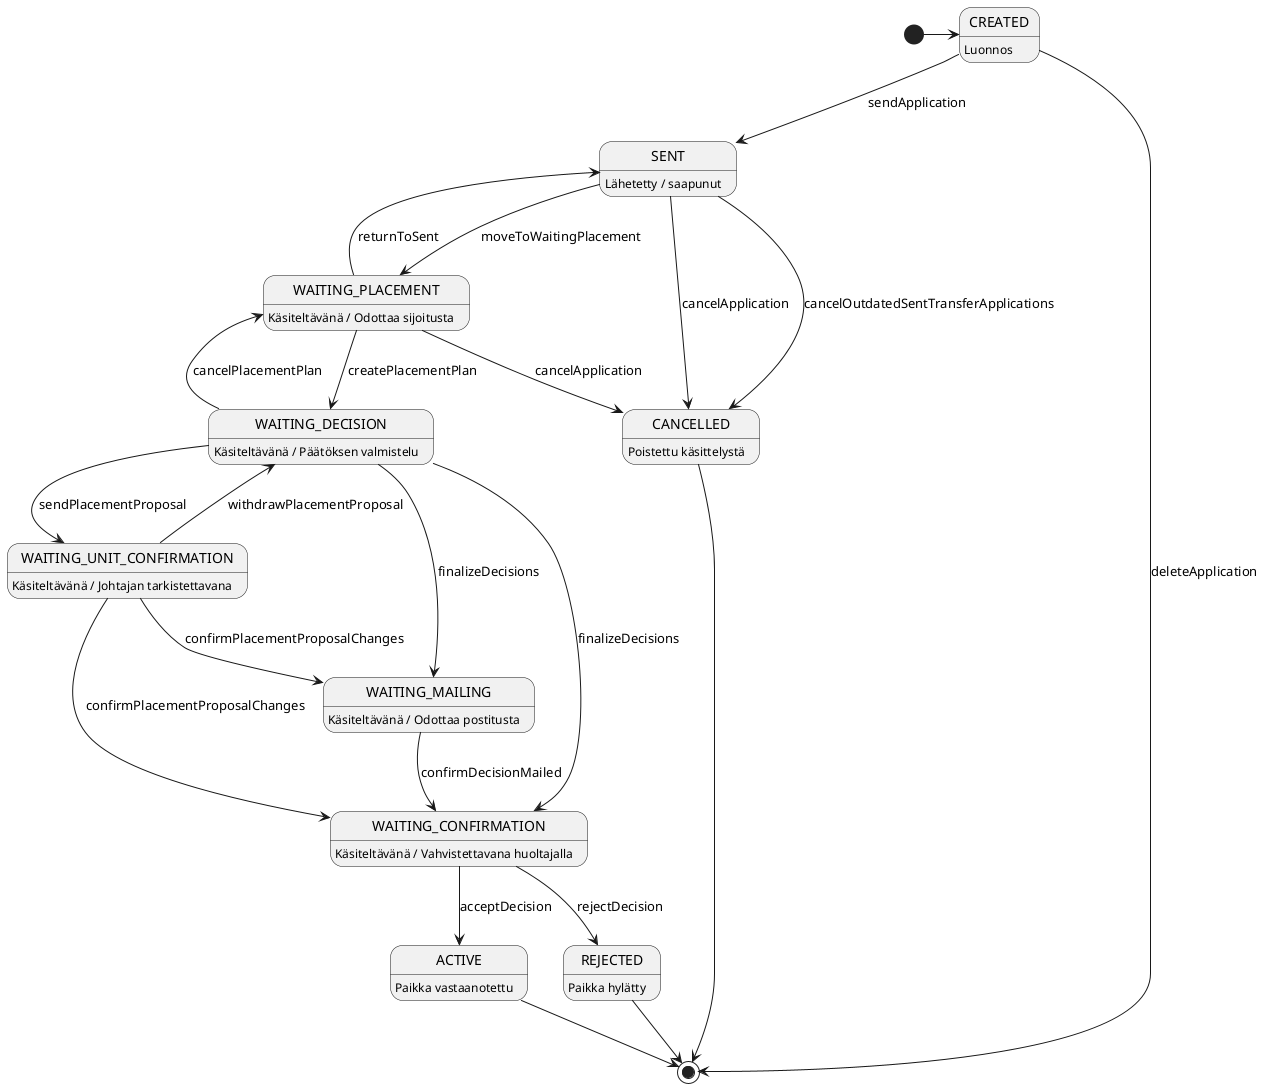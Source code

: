 ' SPDX-FileCopyrightText: 2017-2024 City of Espoo
'
' SPDX-License-Identifier: LGPL-2.1-or-later

@startuml evaka-application

[*] -> CREATED

state CREATED : Luonnos
state SENT : Lähetetty / saapunut
state WAITING_PLACEMENT : Käsiteltävänä / Odottaa sijoitusta
state WAITING_DECISION : Käsiteltävänä / Päätöksen valmistelu
state WAITING_UNIT_CONFIRMATION : Käsiteltävänä / Johtajan tarkistettavana
state WAITING_MAILING : Käsiteltävänä / Odottaa postitusta
state WAITING_CONFIRMATION : Käsiteltävänä / Vahvistettavana huoltajalla
state ACTIVE : Paikka vastaanotettu
state REJECTED : Paikka hylätty
state CANCELLED : Poistettu käsittelystä

CREATED --> SENT : sendApplication
WAITING_CONFIRMATION --> ACTIVE : acceptDecision
SENT --> CANCELLED : cancelApplication
WAITING_PLACEMENT --> CANCELLED : cancelApplication
WAITING_DECISION --> WAITING_PLACEMENT : cancelPlacementPlan
WAITING_MAILING --> WAITING_CONFIRMATION : confirmDecisionMailed
WAITING_PLACEMENT --> WAITING_DECISION : createPlacementPlan
WAITING_DECISION --> WAITING_CONFIRMATION : finalizeDecisions
WAITING_DECISION --> WAITING_MAILING : finalizeDecisions
WAITING_UNIT_CONFIRMATION --> WAITING_CONFIRMATION : confirmPlacementProposalChanges
WAITING_UNIT_CONFIRMATION --> WAITING_MAILING : confirmPlacementProposalChanges
SENT --> WAITING_PLACEMENT : moveToWaitingPlacement
WAITING_CONFIRMATION --> REJECTED : rejectDecision
WAITING_PLACEMENT --> SENT : returnToSent
WAITING_DECISION --> WAITING_UNIT_CONFIRMATION : sendPlacementProposal
WAITING_UNIT_CONFIRMATION --> WAITING_DECISION : withdrawPlacementProposal

SENT --> CANCELLED : cancelOutdatedSentTransferApplications
CREATED --> [*] : deleteApplication

ACTIVE --> [*]
REJECTED --> [*]
CANCELLED --> [*]

@enduml
